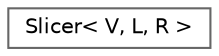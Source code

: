 digraph "Graphical Class Hierarchy"
{
 // LATEX_PDF_SIZE
  bgcolor="transparent";
  edge [fontname=Helvetica,fontsize=10,labelfontname=Helvetica,labelfontsize=10];
  node [fontname=Helvetica,fontsize=10,shape=box,height=0.2,width=0.4];
  rankdir="LR";
  Node0 [id="Node000000",label="Slicer\< V, L, R \>",height=0.2,width=0.4,color="grey40", fillcolor="white", style="filled",URL="$class_slicer.html",tooltip=" "];
}
